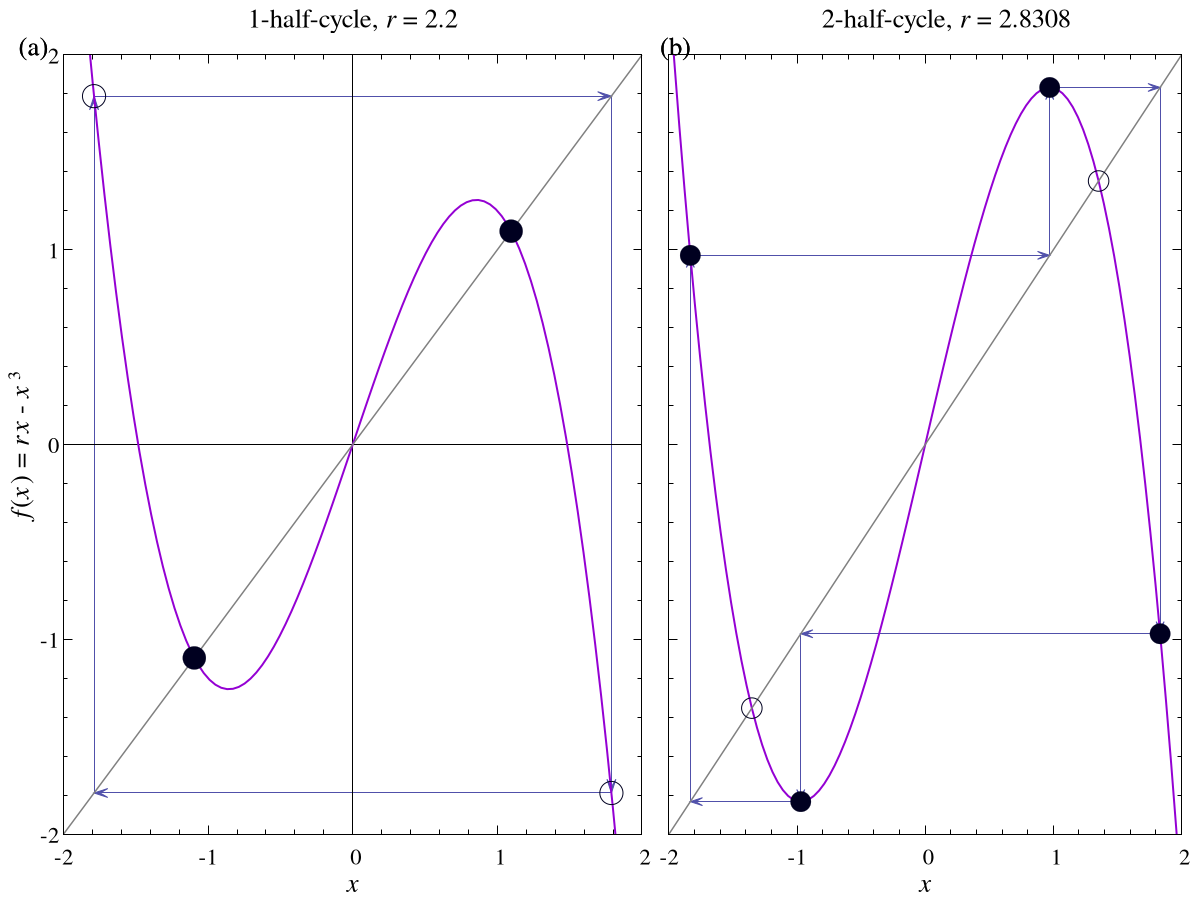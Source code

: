 unset multiplot
reset
set terminal postscript enhanced font "Times, 14" size 7,3.5
set output "halfcycle.ps"
set encoding iso_8859_1

dotlw = 1
dotsize = 0.08
dotcolor = "#000020"
arrowcolor = "#5050aa"

# set arrow style 1, as a thin arrow
# size length, angle (deg.), backangle (deg.)
set style arrow 1 head size 0.100, 18, 30 filled lw 1.0 lc rgb arrowcolor

set style line 10 lt 2 lw 1.5 lc rgb "#808080"

dx = 0.015
dx2 = 0.0
dy = 0.050

wlft = 0.55
wrt = 1 - wlft

hormargin = 1.0

lbfont = "Times, 20"
titlefont = "Times, 20"
tcfont = "Times, 17"

set label "(a)" at screen dx,         1.0-dy  font lbfont
set label "(b)" at screen wlft + dx2, 1.0-dy  font lbfont


set tmargin 2.5
set bmargin 3.0
set rmargin 2.0
set lmargin 7.0

set xlabel "{/Times-Italic x}" offset 0, 0.3 font lbfont
set xtics 1 font tcfont offset 0, 0.
set mxtics 5

set ylabel "{/Times-Italic f}{/=8 &{i}}({/Times-Italic x}{/=8 &{i}}) = {/Times-Italic r{/=8 &{i}}x} - {/Times-Italic x}{/=17 &{i}^3}" offset 0, 0 font lbfont
set ytics 1 font tcfont offset 0.5, 0
set mytics 5

set multiplot
set size wlft, 1.0
set origin 0.0, 0.0

r = 2.2
f(x) = r*x - x*x*x
x0 = 1.78885
x1 = f(x0)
x2 = f(x1)
x3 = f(x2)
x4 = f(x3)
x5 = f(x4)
x6 = f(x5)
x7 = f(x6)
xf = sqrt(r-1);

set title "1-half-cycle, {/Times-Italic r} = 2.2" offset 0, 0 font titlefont


# a circle at the fixed point
set object 11 circle at  xf,  xf size dotsize front fc rgb dotcolor fs solid lw 0
set object 12 circle at -xf, -xf size dotsize front fc rgb dotcolor fs solid lw 0
set object 13 circle at  x0,  x1 size dotsize front fc rgb dotcolor fs empty lw dotlw
set object 14 circle at  x1,  x2 size dotsize front fc rgb dotcolor fs empty lw dotlw

set arrow 100 from 0, -2 to 0, 2 nohead
set arrow 101 from -2, 0 to 2, 0 nohead

set arrow  1 from x0, x0 to x0, x1 as 1
set arrow  2 from x0, x1 to x1, x1 as 1
set arrow  3 from x1, x1 to x1, x2 as 1
set arrow  4 from x1, x2 to x2, x2 as 1

#set tics font "Times, 12"
tcfont = "Times, 12"


plot [-2:2][-2:2] f(x) lw 2.0 not, \
                  x    ls 10  not


unset object
unset arrow



set size wrt, 1.0
set origin wlft, 0.0
set lmargin hormargin
unset ylabel
set format y ""



r = 2.8308115141810246
x0 = sqrt(r/3)
f(x) = r*x - x*x*x
x1 = f(x0)
x2 = f(x1)
x3 = f(x2)
x4 = f(x3)
x5 = f(x4)
x6 = f(x5)
x7 = f(x6)
x8 = f(x7)
x9 = f(x8)
x10 = f(x9)
xf = sqrt(r-1);

set title "      2-half-cycle, {/Times-Italic r} = 2.8308" font titlefont

set object 11 circle at  xf,  xf size dotsize front fc rgb dotcolor fs empty lw dotlw
set object 12 circle at -xf, -xf size dotsize front fc rgb dotcolor fs empty lw dotlw
set object 13 circle at  x0,  x1 size dotsize front fc rgb dotcolor fs solid lw 0
set object 14 circle at  x1,  x2 size dotsize front fc rgb dotcolor fs solid lw 0
set object 15 circle at  x2,  x3 size dotsize front fc rgb dotcolor fs solid lw 0
set object 16 circle at  x3,  x4 size dotsize front fc rgb dotcolor fs solid lw 0


set arrow  1 from x0, x0 to x0, x1 as 1
set arrow  2 from x0, x1 to x1, x1 as 1
set arrow  3 from x1, x1 to x1, x2 as 1
set arrow  4 from x1, x2 to x2, x2 as 1
set arrow  5 from x2, x2 to x2, x3 as 1
set arrow  6 from x2, x3 to x3, x3 as 1
set arrow  7 from x3, x3 to x3, x4 as 1
set arrow  8 from x3, x4 to x4, x4 as 1

plot [-2:2][-2:2] f(x) lw 2.0 not, \
                  x    ls 10  not


unset object
unset arrow






unset multiplot
unset output
set terminal wxt
reset
